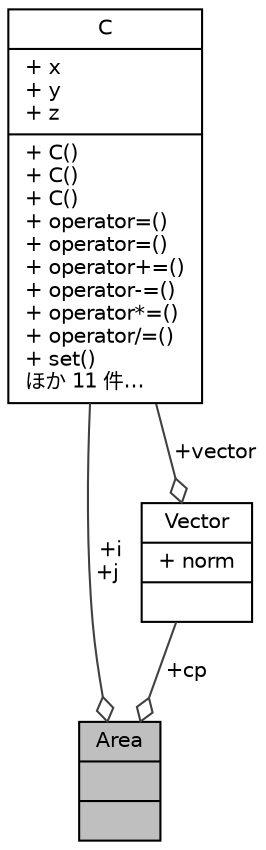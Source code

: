 digraph "Area"
{
 // LATEX_PDF_SIZE
  edge [fontname="Helvetica",fontsize="10",labelfontname="Helvetica",labelfontsize="10"];
  node [fontname="Helvetica",fontsize="10",shape=record];
  Node1 [label="{Area\n||}",height=0.2,width=0.4,color="black", fillcolor="grey75", style="filled", fontcolor="black",tooltip="i, jのx,y,z方向成分"];
  Node2 -> Node1 [color="grey25",fontsize="10",style="solid",label=" +cp" ,arrowhead="odiamond",fontname="Helvetica"];
  Node2 [label="{Vector\n|+ norm\l|}",height=0.2,width=0.4,color="black", fillcolor="white", style="filled",URL="$structVector.html",tooltip="ベクトルと長さを格納する"];
  Node3 -> Node2 [color="grey25",fontsize="10",style="solid",label=" +vector" ,arrowhead="odiamond",fontname="Helvetica"];
  Node3 [label="{C\n|+ x\l+ y\l+ z\l|+ C()\l+ C()\l+ C()\l+ operator=()\l+ operator=()\l+ operator+=()\l+ operator-=()\l+ operator*=()\l+ operator/=()\l+ set()\lほか 11 件…\l}",height=0.2,width=0.4,color="black", fillcolor="white", style="filled",URL="$classC.html",tooltip="x,y,z方向に値を持つ"];
  Node3 -> Node1 [color="grey25",fontsize="10",style="solid",label=" +i\n+j" ,arrowhead="odiamond",fontname="Helvetica"];
}
